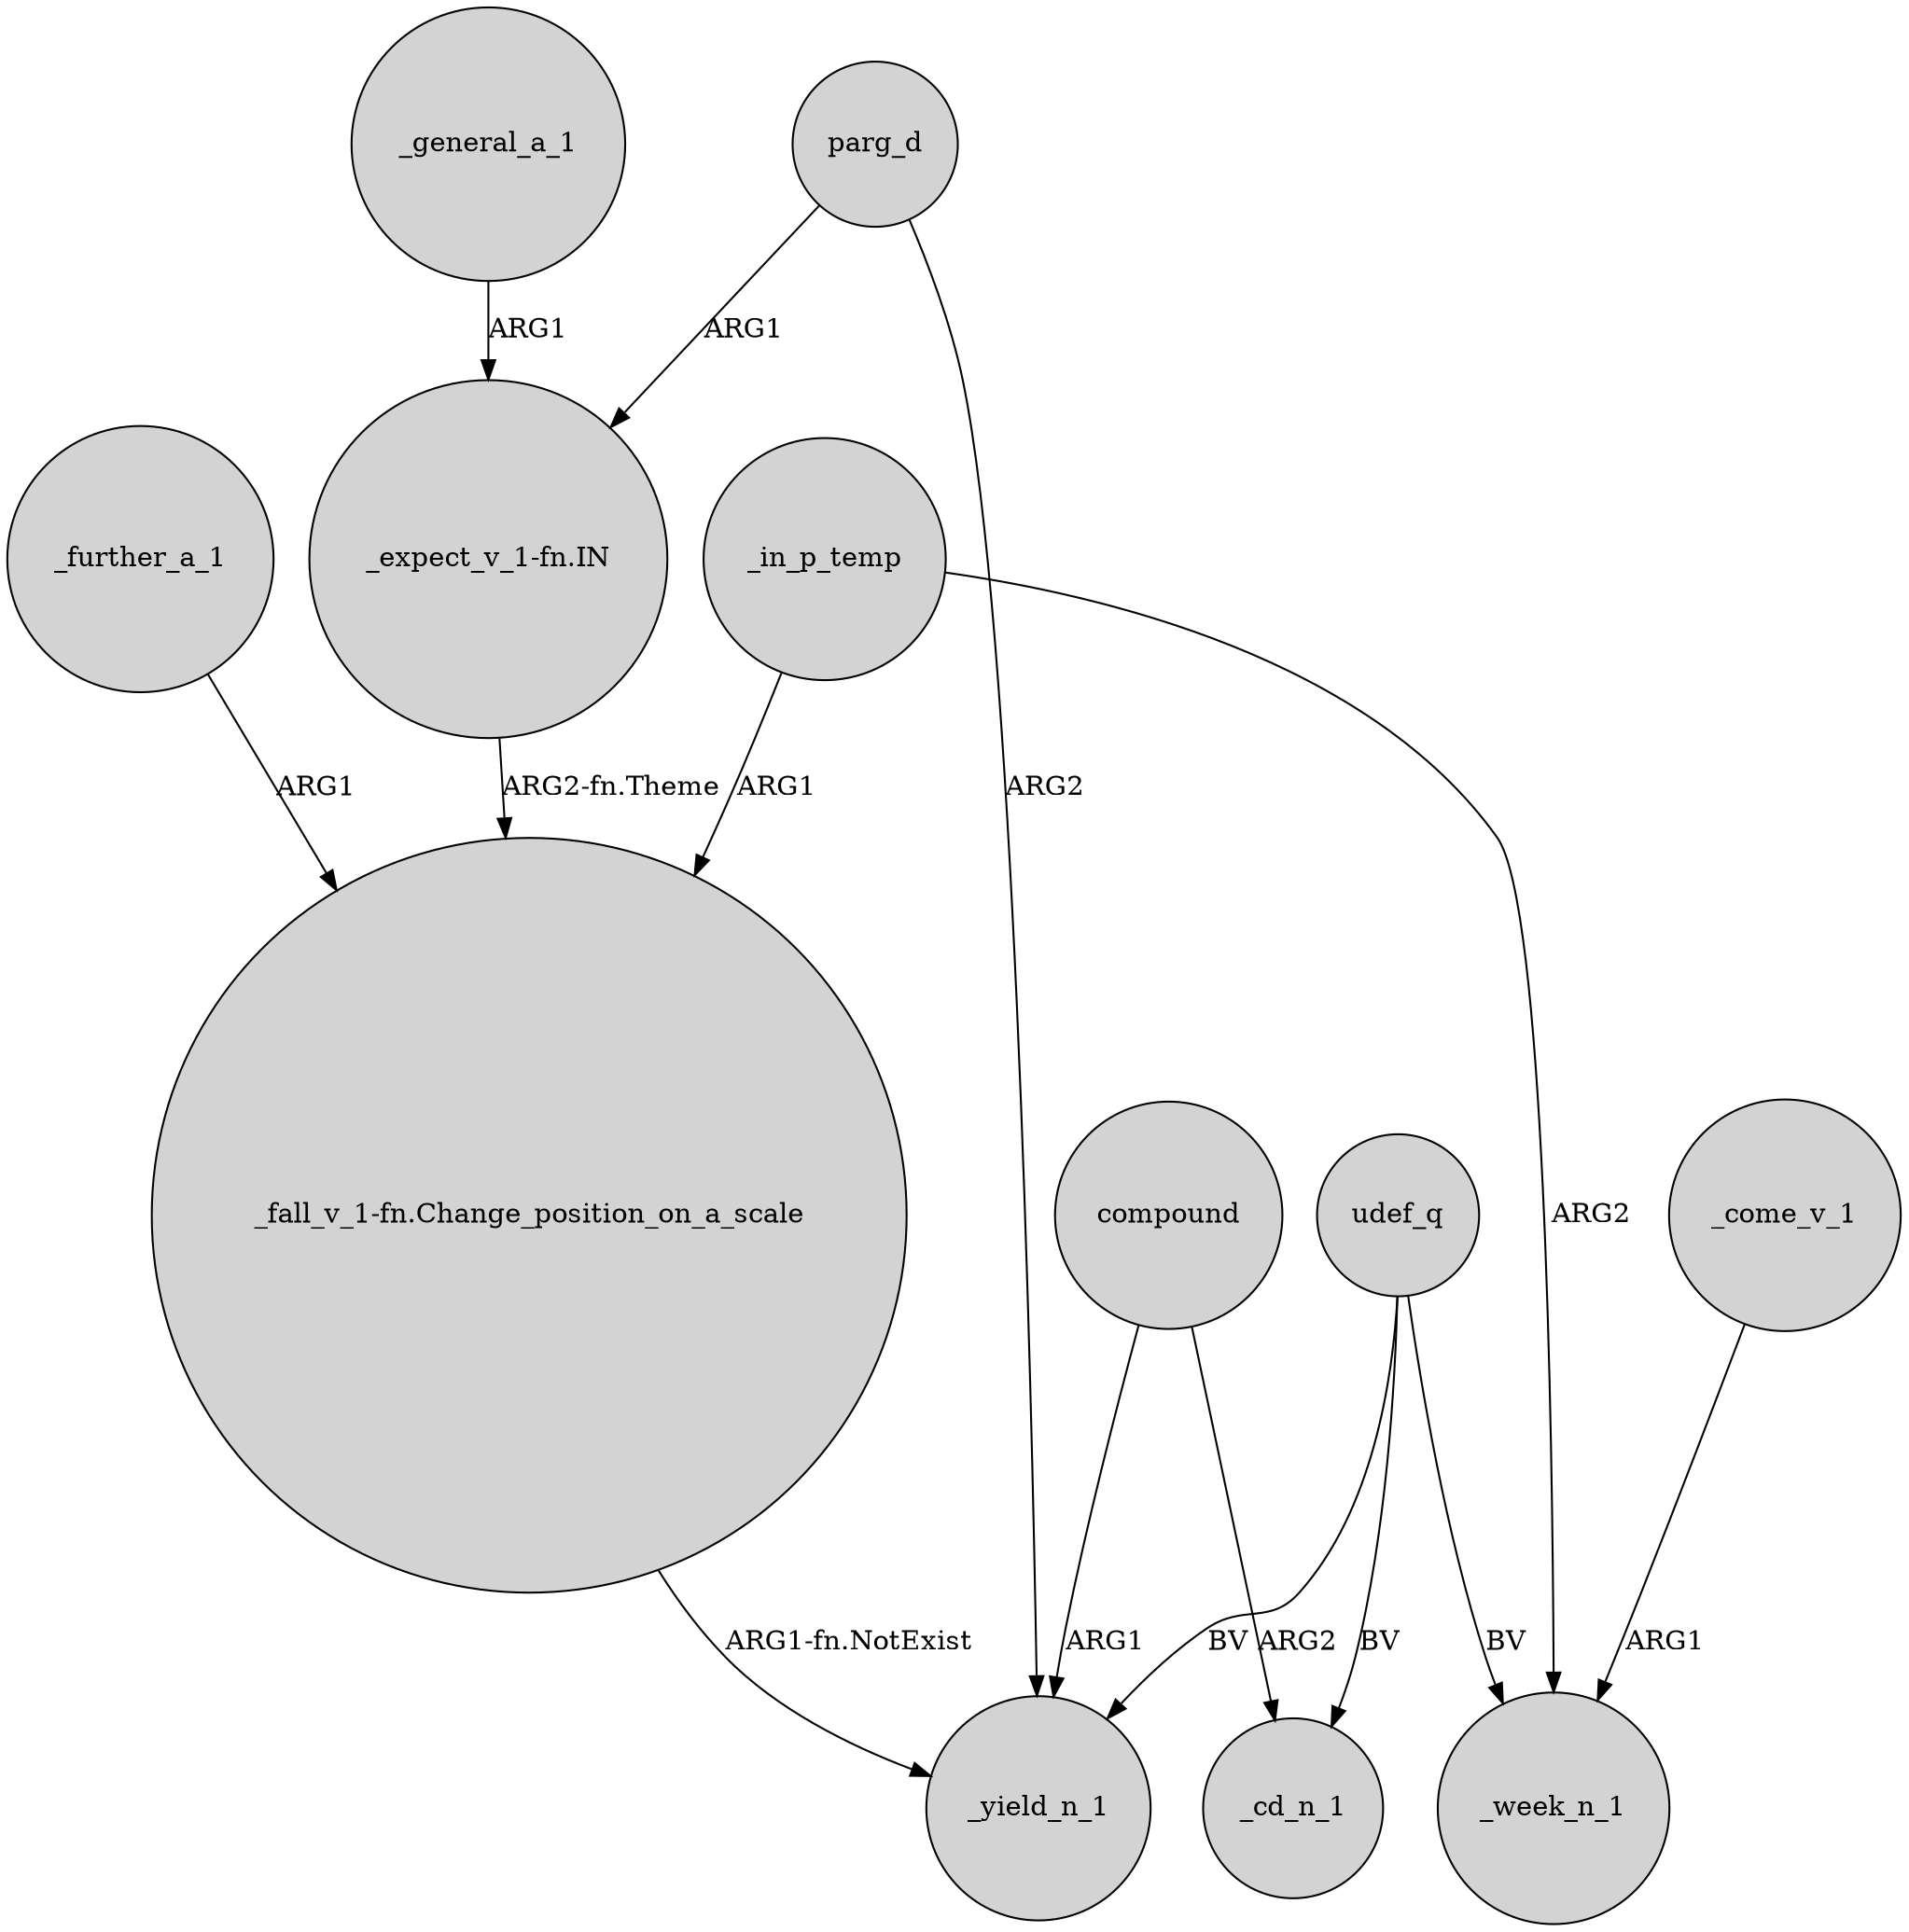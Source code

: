 digraph {
	node [shape=circle style=filled]
	"_expect_v_1-fn.IN" -> "_fall_v_1-fn.Change_position_on_a_scale" [label="ARG2-fn.Theme"]
	compound -> _yield_n_1 [label=ARG1]
	_in_p_temp -> _week_n_1 [label=ARG2]
	_further_a_1 -> "_fall_v_1-fn.Change_position_on_a_scale" [label=ARG1]
	"_fall_v_1-fn.Change_position_on_a_scale" -> _yield_n_1 [label="ARG1-fn.NotExist"]
	_in_p_temp -> "_fall_v_1-fn.Change_position_on_a_scale" [label=ARG1]
	_come_v_1 -> _week_n_1 [label=ARG1]
	udef_q -> _week_n_1 [label=BV]
	udef_q -> _cd_n_1 [label=BV]
	parg_d -> "_expect_v_1-fn.IN" [label=ARG1]
	parg_d -> _yield_n_1 [label=ARG2]
	udef_q -> _yield_n_1 [label=BV]
	compound -> _cd_n_1 [label=ARG2]
	_general_a_1 -> "_expect_v_1-fn.IN" [label=ARG1]
}
